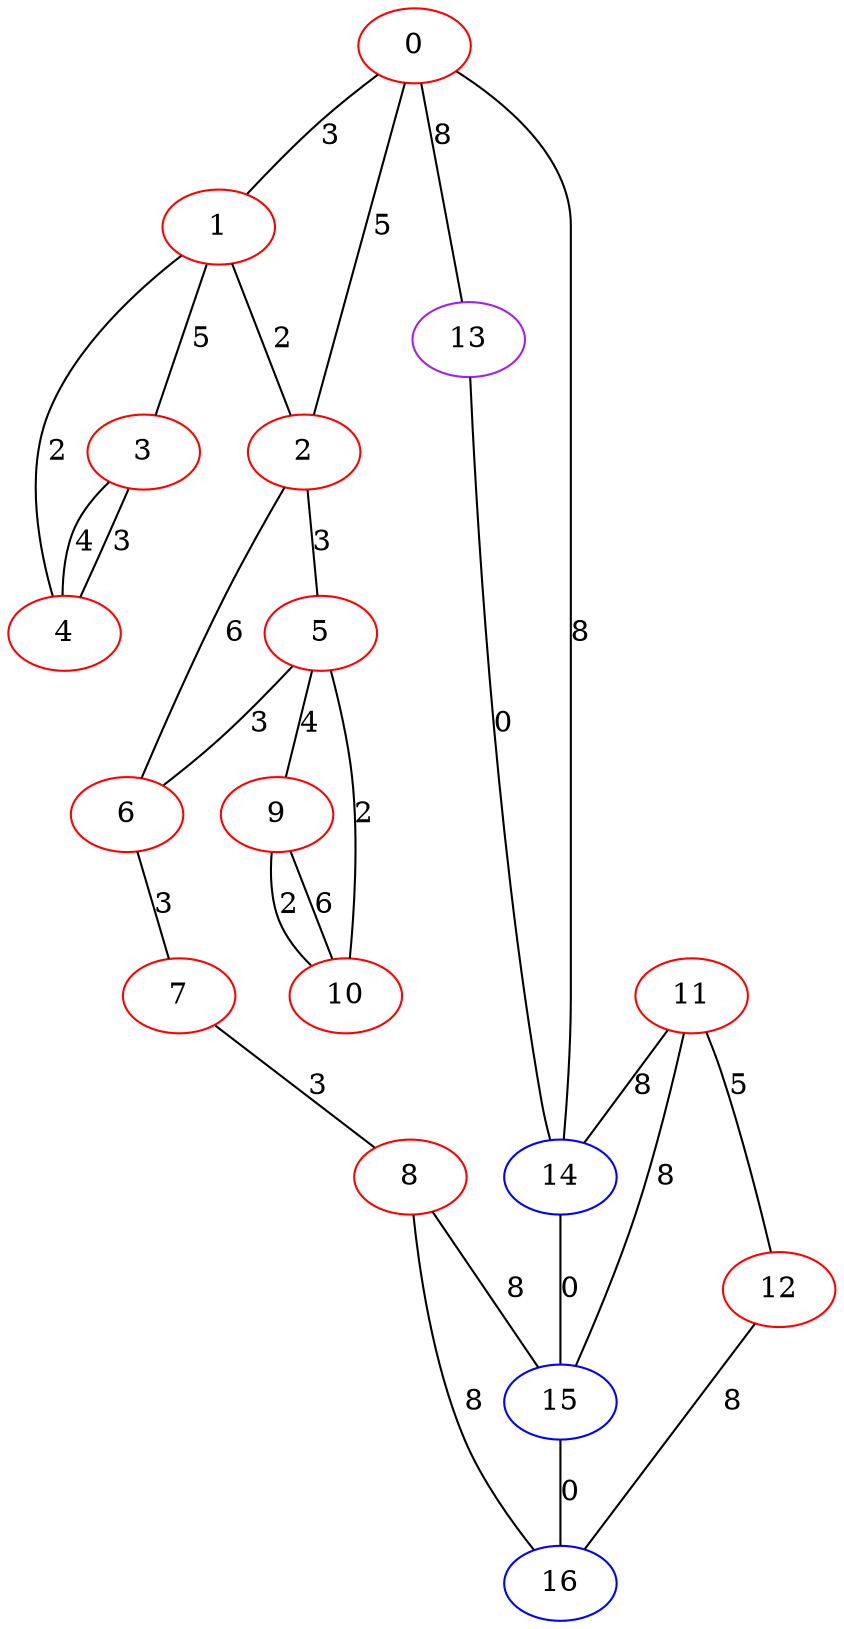graph "" {
0 [color=red, weight=1];
1 [color=red, weight=1];
2 [color=red, weight=1];
3 [color=red, weight=1];
4 [color=red, weight=1];
5 [color=red, weight=1];
6 [color=red, weight=1];
7 [color=red, weight=1];
8 [color=red, weight=1];
9 [color=red, weight=1];
10 [color=red, weight=1];
11 [color=red, weight=1];
12 [color=red, weight=1];
13 [color=purple, weight=4];
14 [color=blue, weight=3];
15 [color=blue, weight=3];
16 [color=blue, weight=3];
0 -- 1  [key=0, label=3];
0 -- 2  [key=0, label=5];
0 -- 13  [key=0, label=8];
0 -- 14  [key=0, label=8];
1 -- 2  [key=0, label=2];
1 -- 3  [key=0, label=5];
1 -- 4  [key=0, label=2];
2 -- 5  [key=0, label=3];
2 -- 6  [key=0, label=6];
3 -- 4  [key=0, label=3];
3 -- 4  [key=1, label=4];
5 -- 9  [key=0, label=4];
5 -- 10  [key=0, label=2];
5 -- 6  [key=0, label=3];
6 -- 7  [key=0, label=3];
7 -- 8  [key=0, label=3];
8 -- 16  [key=0, label=8];
8 -- 15  [key=0, label=8];
9 -- 10  [key=0, label=2];
9 -- 10  [key=1, label=6];
11 -- 12  [key=0, label=5];
11 -- 14  [key=0, label=8];
11 -- 15  [key=0, label=8];
12 -- 16  [key=0, label=8];
13 -- 14  [key=0, label=0];
14 -- 15  [key=0, label=0];
15 -- 16  [key=0, label=0];
}
